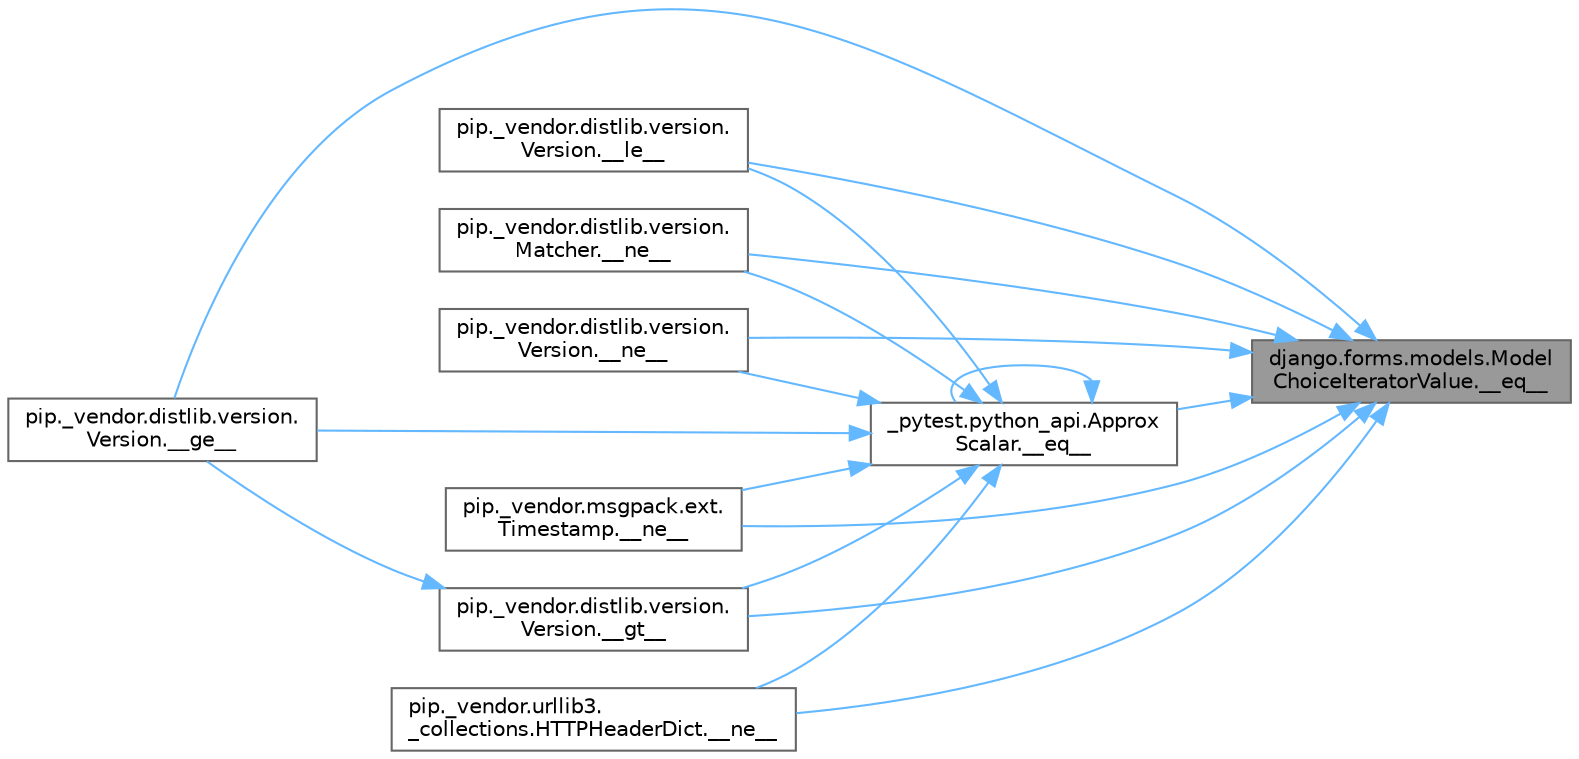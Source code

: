 digraph "django.forms.models.ModelChoiceIteratorValue.__eq__"
{
 // LATEX_PDF_SIZE
  bgcolor="transparent";
  edge [fontname=Helvetica,fontsize=10,labelfontname=Helvetica,labelfontsize=10];
  node [fontname=Helvetica,fontsize=10,shape=box,height=0.2,width=0.4];
  rankdir="RL";
  Node1 [id="Node000001",label="django.forms.models.Model\lChoiceIteratorValue.__eq__",height=0.2,width=0.4,color="gray40", fillcolor="grey60", style="filled", fontcolor="black",tooltip=" "];
  Node1 -> Node2 [id="edge1_Node000001_Node000002",dir="back",color="steelblue1",style="solid",tooltip=" "];
  Node2 [id="Node000002",label="_pytest.python_api.Approx\lScalar.__eq__",height=0.2,width=0.4,color="grey40", fillcolor="white", style="filled",URL="$class__pytest_1_1python__api_1_1_approx_scalar.html#af4601ee4ca7409927f88c83ebfc3d923",tooltip=" "];
  Node2 -> Node2 [id="edge2_Node000002_Node000002",dir="back",color="steelblue1",style="solid",tooltip=" "];
  Node2 -> Node3 [id="edge3_Node000002_Node000003",dir="back",color="steelblue1",style="solid",tooltip=" "];
  Node3 [id="Node000003",label="pip._vendor.distlib.version.\lVersion.__ge__",height=0.2,width=0.4,color="grey40", fillcolor="white", style="filled",URL="$classpip_1_1__vendor_1_1distlib_1_1version_1_1_version.html#aa6b7b889cebc687ddb5ed9040d01b1ec",tooltip=" "];
  Node2 -> Node4 [id="edge4_Node000002_Node000004",dir="back",color="steelblue1",style="solid",tooltip=" "];
  Node4 [id="Node000004",label="pip._vendor.distlib.version.\lVersion.__gt__",height=0.2,width=0.4,color="grey40", fillcolor="white", style="filled",URL="$classpip_1_1__vendor_1_1distlib_1_1version_1_1_version.html#a51cf0c8da1bb6829173ff6861b10cb5f",tooltip=" "];
  Node4 -> Node3 [id="edge5_Node000004_Node000003",dir="back",color="steelblue1",style="solid",tooltip=" "];
  Node2 -> Node5 [id="edge6_Node000002_Node000005",dir="back",color="steelblue1",style="solid",tooltip=" "];
  Node5 [id="Node000005",label="pip._vendor.distlib.version.\lVersion.__le__",height=0.2,width=0.4,color="grey40", fillcolor="white", style="filled",URL="$classpip_1_1__vendor_1_1distlib_1_1version_1_1_version.html#ae5e2c5d9b76377e286fcf92a382cbb8b",tooltip=" "];
  Node2 -> Node6 [id="edge7_Node000002_Node000006",dir="back",color="steelblue1",style="solid",tooltip=" "];
  Node6 [id="Node000006",label="pip._vendor.distlib.version.\lMatcher.__ne__",height=0.2,width=0.4,color="grey40", fillcolor="white", style="filled",URL="$classpip_1_1__vendor_1_1distlib_1_1version_1_1_matcher.html#a24f8f8a4686bff3018fee5d22f4e02f1",tooltip=" "];
  Node2 -> Node7 [id="edge8_Node000002_Node000007",dir="back",color="steelblue1",style="solid",tooltip=" "];
  Node7 [id="Node000007",label="pip._vendor.distlib.version.\lVersion.__ne__",height=0.2,width=0.4,color="grey40", fillcolor="white", style="filled",URL="$classpip_1_1__vendor_1_1distlib_1_1version_1_1_version.html#aea3cdf6db007318ab1a2e8d144e2a4a1",tooltip=" "];
  Node2 -> Node8 [id="edge9_Node000002_Node000008",dir="back",color="steelblue1",style="solid",tooltip=" "];
  Node8 [id="Node000008",label="pip._vendor.msgpack.ext.\lTimestamp.__ne__",height=0.2,width=0.4,color="grey40", fillcolor="white", style="filled",URL="$classpip_1_1__vendor_1_1msgpack_1_1ext_1_1_timestamp.html#ac38b8cada8075f7a1133b06bc99b2317",tooltip=" "];
  Node2 -> Node9 [id="edge10_Node000002_Node000009",dir="back",color="steelblue1",style="solid",tooltip=" "];
  Node9 [id="Node000009",label="pip._vendor.urllib3.\l_collections.HTTPHeaderDict.__ne__",height=0.2,width=0.4,color="grey40", fillcolor="white", style="filled",URL="$classpip_1_1__vendor_1_1urllib3_1_1__collections_1_1_h_t_t_p_header_dict.html#aa7766a9499d33160a1258e140e35a806",tooltip=" "];
  Node1 -> Node3 [id="edge11_Node000001_Node000003",dir="back",color="steelblue1",style="solid",tooltip=" "];
  Node1 -> Node4 [id="edge12_Node000001_Node000004",dir="back",color="steelblue1",style="solid",tooltip=" "];
  Node1 -> Node5 [id="edge13_Node000001_Node000005",dir="back",color="steelblue1",style="solid",tooltip=" "];
  Node1 -> Node6 [id="edge14_Node000001_Node000006",dir="back",color="steelblue1",style="solid",tooltip=" "];
  Node1 -> Node7 [id="edge15_Node000001_Node000007",dir="back",color="steelblue1",style="solid",tooltip=" "];
  Node1 -> Node8 [id="edge16_Node000001_Node000008",dir="back",color="steelblue1",style="solid",tooltip=" "];
  Node1 -> Node9 [id="edge17_Node000001_Node000009",dir="back",color="steelblue1",style="solid",tooltip=" "];
}

